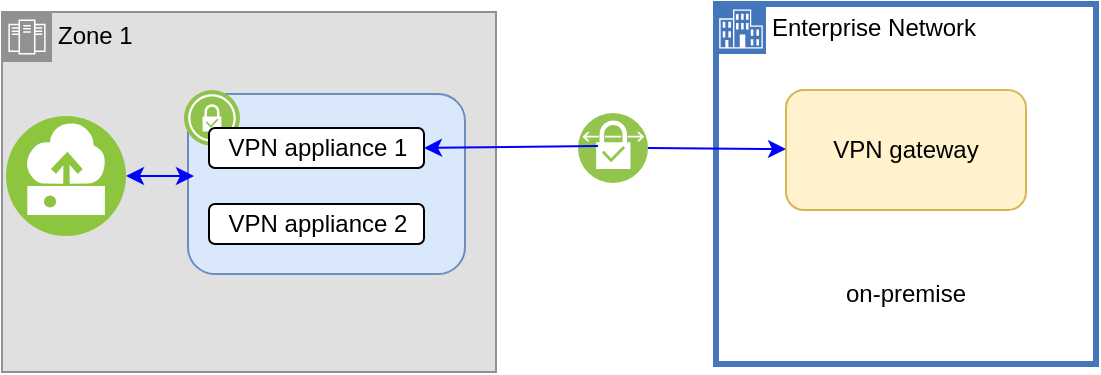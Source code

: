 <mxfile version="16.2.2" type="device" pages="2"><diagram id="37S839cJUQCyl9Pzw915" name="ha-in-single-zone"><mxGraphModel dx="707" dy="506" grid="0" gridSize="10" guides="1" tooltips="1" connect="1" arrows="1" fold="1" page="0" pageScale="1" pageWidth="850" pageHeight="1100" math="0" shadow="0"><root><mxCell id="0"/><mxCell id="1" parent="0"/><mxCell id="ttonc_1iv7WfQBkDw5pO-1" value="Zone 1" style="shape=mxgraph.ibm.box;prType=zone;fontStyle=0;verticalAlign=top;align=left;spacingLeft=32;spacingTop=4;fillColor=#E0E0E0;rounded=0;whiteSpace=wrap;html=1;strokeColor=#919191;strokeWidth=1;dashed=0;container=1;spacing=-4;collapsible=0;expand=0;recursiveResize=0;" vertex="1" parent="1"><mxGeometry x="103" y="221" width="247" height="180" as="geometry"/></mxCell><mxCell id="ttonc_1iv7WfQBkDw5pO-2" value="" style="rounded=1;whiteSpace=wrap;html=1;fillColor=#dae8fc;strokeColor=#6c8ebf;" vertex="1" parent="ttonc_1iv7WfQBkDw5pO-1"><mxGeometry x="93" y="41" width="138.5" height="90" as="geometry"/></mxCell><mxCell id="ttonc_1iv7WfQBkDw5pO-3" value="" style="aspect=fixed;perimeter=ellipsePerimeter;html=1;align=center;shadow=0;dashed=0;fontColor=#4277BB;labelBackgroundColor=#ffffff;fontSize=12;spacingTop=3;image;image=img/lib/ibm/vpc/VPNGateway.svg;" vertex="1" parent="ttonc_1iv7WfQBkDw5pO-1"><mxGeometry x="91" y="39" width="28" height="28" as="geometry"/></mxCell><mxCell id="ttonc_1iv7WfQBkDw5pO-4" value="VPN appliance 1" style="rounded=1;whiteSpace=wrap;html=1;" vertex="1" parent="ttonc_1iv7WfQBkDw5pO-1"><mxGeometry x="103.5" y="58" width="107.5" height="20" as="geometry"/></mxCell><mxCell id="ttonc_1iv7WfQBkDw5pO-5" value="VPN appliance 2" style="rounded=1;whiteSpace=wrap;html=1;" vertex="1" parent="ttonc_1iv7WfQBkDw5pO-1"><mxGeometry x="103.5" y="96" width="107.5" height="20" as="geometry"/></mxCell><mxCell id="XXOdZyRQ05UJjQnKY45E-1" value="" style="aspect=fixed;perimeter=ellipsePerimeter;html=1;align=center;shadow=0;dashed=0;fontColor=#4277BB;labelBackgroundColor=#ffffff;fontSize=12;spacingTop=3;image;image=img/lib/ibm/vpc/Instance.svg;" vertex="1" parent="ttonc_1iv7WfQBkDw5pO-1"><mxGeometry x="2" y="52" width="60" height="60" as="geometry"/></mxCell><mxCell id="XXOdZyRQ05UJjQnKY45E-2" value="" style="endArrow=classic;startArrow=classic;html=1;rounded=0;strokeColor=#0000FF;entryX=1;entryY=0.5;entryDx=0;entryDy=0;" edge="1" parent="ttonc_1iv7WfQBkDw5pO-1" target="XXOdZyRQ05UJjQnKY45E-1"><mxGeometry width="50" height="50" relative="1" as="geometry"><mxPoint x="96" y="82" as="sourcePoint"/><mxPoint x="-17" y="-7" as="targetPoint"/></mxGeometry></mxCell><mxCell id="ttonc_1iv7WfQBkDw5pO-6" value="Enterprise Network" style="shape=mxgraph.ibm.box;prType=enterprise;fontStyle=0;verticalAlign=top;align=left;spacingLeft=32;spacingTop=4;fillColor=none;rounded=0;whiteSpace=wrap;html=1;strokeColor=#4376BB;strokeWidth=3;dashed=0;container=1;spacing=-4;collapsible=0;expand=0;recursiveResize=0;" vertex="1" parent="1"><mxGeometry x="460" y="217" width="190" height="180" as="geometry"/></mxCell><mxCell id="ttonc_1iv7WfQBkDw5pO-8" value="VPN gateway" style="rounded=1;whiteSpace=wrap;html=1;fillColor=#fff2cc;strokeColor=#d6b656;" vertex="1" parent="ttonc_1iv7WfQBkDw5pO-6"><mxGeometry x="35" y="43" width="120" height="60" as="geometry"/></mxCell><mxCell id="ttonc_1iv7WfQBkDw5pO-9" value="on-premise" style="text;html=1;strokeColor=none;fillColor=none;align=center;verticalAlign=middle;whiteSpace=wrap;rounded=0;" vertex="1" parent="ttonc_1iv7WfQBkDw5pO-6"><mxGeometry x="50" y="130" width="90" height="30" as="geometry"/></mxCell><mxCell id="ttonc_1iv7WfQBkDw5pO-10" value="" style="endArrow=classic;startArrow=none;html=1;rounded=0;exitX=1;exitY=0.5;exitDx=0;exitDy=0;strokeColor=#0000FF;" edge="1" parent="1" source="ttonc_1iv7WfQBkDw5pO-11" target="ttonc_1iv7WfQBkDw5pO-8"><mxGeometry width="50" height="50" relative="1" as="geometry"><mxPoint x="280" y="220" as="sourcePoint"/><mxPoint x="330" y="170" as="targetPoint"/></mxGeometry></mxCell><mxCell id="ttonc_1iv7WfQBkDw5pO-11" value="" style="aspect=fixed;perimeter=ellipsePerimeter;html=1;align=center;shadow=0;dashed=0;fontColor=#4277BB;labelBackgroundColor=#ffffff;fontSize=12;spacingTop=3;image;image=img/lib/ibm/vpc/VPNConnection.svg;" vertex="1" parent="1"><mxGeometry x="391" y="271.5" width="35" height="35" as="geometry"/></mxCell><mxCell id="ttonc_1iv7WfQBkDw5pO-12" value="" style="endArrow=none;startArrow=classic;html=1;rounded=0;exitX=1;exitY=0.5;exitDx=0;exitDy=0;strokeColor=#0000FF;" edge="1" parent="1" source="ttonc_1iv7WfQBkDw5pO-4"><mxGeometry width="50" height="50" relative="1" as="geometry"><mxPoint x="301" y="288" as="sourcePoint"/><mxPoint x="401" y="288" as="targetPoint"/></mxGeometry></mxCell></root></mxGraphModel></diagram><diagram id="rk6dUuSWsq7Ruw3QMtP5" name="ha-in-multiple-zones"><mxGraphModel dx="1107" dy="506" grid="0" gridSize="10" guides="1" tooltips="1" connect="1" arrows="1" fold="1" page="0" pageScale="1" pageWidth="850" pageHeight="1100" math="0" shadow="0"><root><mxCell id="IkUCyp7baOrnYASCa4yy-0"/><mxCell id="IkUCyp7baOrnYASCa4yy-1" parent="IkUCyp7baOrnYASCa4yy-0"/><mxCell id="zvtvpI55aay_86TYQKIi-0" value="Region" style="shape=mxgraph.ibm.box;prType=region;fontStyle=0;verticalAlign=top;align=left;spacingLeft=32;spacingTop=4;fillColor=none;rounded=0;whiteSpace=wrap;html=1;strokeColor=#919191;strokeWidth=2;dashed=0;container=1;spacing=-4;collapsible=0;expand=0;recursiveResize=0;" vertex="1" parent="IkUCyp7baOrnYASCa4yy-1"><mxGeometry x="-118" y="263" width="259" height="257" as="geometry"/></mxCell><mxCell id="zvtvpI55aay_86TYQKIi-1" value="Zone 1" style="shape=mxgraph.ibm.box;prType=zone;fontStyle=0;verticalAlign=top;align=left;spacingLeft=32;spacingTop=4;fillColor=#E0E0E0;rounded=0;whiteSpace=wrap;html=1;strokeColor=#919191;strokeWidth=1;dashed=0;container=1;spacing=-4;collapsible=0;expand=0;recursiveResize=0;" vertex="1" parent="zvtvpI55aay_86TYQKIi-0"><mxGeometry x="17" y="26" width="229" height="102" as="geometry"/></mxCell><mxCell id="zvtvpI55aay_86TYQKIi-2" value="VPN gateway" style="aspect=fixed;perimeter=ellipsePerimeter;html=1;align=center;shadow=0;dashed=0;fontColor=#4277BB;labelBackgroundColor=#ffffff;fontSize=12;spacingTop=3;image;image=img/lib/ibm/vpc/VPNGateway.svg;" vertex="1" parent="zvtvpI55aay_86TYQKIi-1"><mxGeometry x="142" y="14.5" width="60" height="60" as="geometry"/></mxCell><mxCell id="zvtvpI55aay_86TYQKIi-3" value="Instances" style="aspect=fixed;perimeter=ellipsePerimeter;html=1;align=center;shadow=0;dashed=0;fontColor=#4277BB;labelBackgroundColor=#ffffff;fontSize=12;spacingTop=3;image;image=img/lib/ibm/vpc/Instance.svg;" vertex="1" parent="zvtvpI55aay_86TYQKIi-1"><mxGeometry x="43" y="14.5" width="60" height="60" as="geometry"/></mxCell><mxCell id="gjSWt3eoyISZSedTb0fe-0" value="" style="endArrow=classic;startArrow=classic;html=1;rounded=0;strokeColor=#0000FF;entryX=0;entryY=0.5;entryDx=0;entryDy=0;exitX=1;exitY=0.5;exitDx=0;exitDy=0;" edge="1" parent="zvtvpI55aay_86TYQKIi-1" source="zvtvpI55aay_86TYQKIi-3" target="zvtvpI55aay_86TYQKIi-2"><mxGeometry width="50" height="50" relative="1" as="geometry"><mxPoint x="114" y="-16" as="sourcePoint"/><mxPoint x="164" y="-66" as="targetPoint"/></mxGeometry></mxCell><mxCell id="kWFGgHQ4Ipd96L5P1ksI-3" value="Zone 2" style="shape=mxgraph.ibm.box;prType=zone;fontStyle=0;verticalAlign=top;align=left;spacingLeft=32;spacingTop=4;fillColor=#E0E0E0;rounded=0;whiteSpace=wrap;html=1;strokeColor=#919191;strokeWidth=1;dashed=0;container=1;spacing=-4;collapsible=0;expand=0;recursiveResize=0;" vertex="1" parent="zvtvpI55aay_86TYQKIi-0"><mxGeometry x="15" y="145" width="229" height="102" as="geometry"/></mxCell><mxCell id="kWFGgHQ4Ipd96L5P1ksI-4" value="VPN gateway" style="aspect=fixed;perimeter=ellipsePerimeter;html=1;align=center;shadow=0;dashed=0;fontColor=#4277BB;labelBackgroundColor=#ffffff;fontSize=12;spacingTop=3;image;image=img/lib/ibm/vpc/VPNGateway.svg;" vertex="1" parent="kWFGgHQ4Ipd96L5P1ksI-3"><mxGeometry x="142" y="14.5" width="60" height="60" as="geometry"/></mxCell><mxCell id="kWFGgHQ4Ipd96L5P1ksI-5" value="Instances" style="aspect=fixed;perimeter=ellipsePerimeter;html=1;align=center;shadow=0;dashed=0;fontColor=#4277BB;labelBackgroundColor=#ffffff;fontSize=12;spacingTop=3;image;image=img/lib/ibm/vpc/Instance.svg;" vertex="1" parent="kWFGgHQ4Ipd96L5P1ksI-3"><mxGeometry x="43" y="14.5" width="60" height="60" as="geometry"/></mxCell><mxCell id="kWFGgHQ4Ipd96L5P1ksI-6" value="" style="endArrow=classic;startArrow=classic;html=1;rounded=0;strokeColor=#00CC00;entryX=0;entryY=0.5;entryDx=0;entryDy=0;exitX=1;exitY=0.5;exitDx=0;exitDy=0;" edge="1" parent="kWFGgHQ4Ipd96L5P1ksI-3" source="kWFGgHQ4Ipd96L5P1ksI-5" target="kWFGgHQ4Ipd96L5P1ksI-4"><mxGeometry width="50" height="50" relative="1" as="geometry"><mxPoint x="114" y="-16" as="sourcePoint"/><mxPoint x="164" y="-66" as="targetPoint"/></mxGeometry></mxCell><mxCell id="kWFGgHQ4Ipd96L5P1ksI-0" value="Enterprise Network" style="shape=mxgraph.ibm.box;prType=enterprise;fontStyle=0;verticalAlign=top;align=left;spacingLeft=32;spacingTop=4;fillColor=none;rounded=0;whiteSpace=wrap;html=1;strokeColor=#4376BB;strokeWidth=3;dashed=0;container=1;spacing=-4;collapsible=0;expand=0;recursiveResize=0;" vertex="1" parent="IkUCyp7baOrnYASCa4yy-1"><mxGeometry x="266" y="270" width="211" height="246" as="geometry"/></mxCell><mxCell id="kWFGgHQ4Ipd96L5P1ksI-1" value="VPN gateway" style="rounded=1;whiteSpace=wrap;html=1;fillColor=#fff2cc;strokeColor=#d6b656;" vertex="1" parent="kWFGgHQ4Ipd96L5P1ksI-0"><mxGeometry x="49" y="85" width="120" height="60" as="geometry"/></mxCell><mxCell id="kWFGgHQ4Ipd96L5P1ksI-2" value="on-premise" style="text;html=1;strokeColor=none;fillColor=none;align=center;verticalAlign=middle;whiteSpace=wrap;rounded=0;" vertex="1" parent="kWFGgHQ4Ipd96L5P1ksI-0"><mxGeometry x="63" y="167" width="90" height="30" as="geometry"/></mxCell><mxCell id="kWFGgHQ4Ipd96L5P1ksI-7" value="" style="endArrow=classic;startArrow=none;html=1;rounded=0;strokeColor=#0000FF;exitX=1;exitY=0.5;exitDx=0;exitDy=0;entryX=0;entryY=0.5;entryDx=0;entryDy=0;" edge="1" parent="IkUCyp7baOrnYASCa4yy-1" source="kWFGgHQ4Ipd96L5P1ksI-9" target="kWFGgHQ4Ipd96L5P1ksI-1"><mxGeometry width="50" height="50" relative="1" as="geometry"><mxPoint x="103" y="228" as="sourcePoint"/><mxPoint x="153" y="178" as="targetPoint"/></mxGeometry></mxCell><mxCell id="kWFGgHQ4Ipd96L5P1ksI-8" value="" style="endArrow=classic;startArrow=none;html=1;rounded=0;strokeColor=#00CC00;exitX=1;exitY=0.5;exitDx=0;exitDy=0;entryX=0;entryY=0.5;entryDx=0;entryDy=0;" edge="1" parent="IkUCyp7baOrnYASCa4yy-1" source="kWFGgHQ4Ipd96L5P1ksI-11" target="kWFGgHQ4Ipd96L5P1ksI-1"><mxGeometry width="50" height="50" relative="1" as="geometry"><mxPoint x="167" y="434" as="sourcePoint"/><mxPoint x="217" y="384" as="targetPoint"/></mxGeometry></mxCell><mxCell id="kWFGgHQ4Ipd96L5P1ksI-9" value="" style="aspect=fixed;perimeter=ellipsePerimeter;html=1;align=center;shadow=0;dashed=0;fontColor=#4277BB;labelBackgroundColor=#ffffff;fontSize=12;spacingTop=3;image;image=img/lib/ibm/vpc/VPNConnection.svg;" vertex="1" parent="IkUCyp7baOrnYASCa4yy-1"><mxGeometry x="193" y="342" width="32" height="32" as="geometry"/></mxCell><mxCell id="kWFGgHQ4Ipd96L5P1ksI-10" value="" style="endArrow=none;startArrow=classic;html=1;rounded=0;strokeColor=#0000FF;exitX=1;exitY=0.5;exitDx=0;exitDy=0;entryX=0;entryY=0.5;entryDx=0;entryDy=0;" edge="1" parent="IkUCyp7baOrnYASCa4yy-1" source="zvtvpI55aay_86TYQKIi-2" target="kWFGgHQ4Ipd96L5P1ksI-9"><mxGeometry width="50" height="50" relative="1" as="geometry"><mxPoint x="101" y="333.5" as="sourcePoint"/><mxPoint x="316" y="385" as="targetPoint"/></mxGeometry></mxCell><mxCell id="kWFGgHQ4Ipd96L5P1ksI-11" value="" style="aspect=fixed;perimeter=ellipsePerimeter;html=1;align=center;shadow=0;dashed=0;fontColor=#4277BB;labelBackgroundColor=#ffffff;fontSize=12;spacingTop=3;image;image=img/lib/ibm/vpc/VPNConnection.svg;" vertex="1" parent="IkUCyp7baOrnYASCa4yy-1"><mxGeometry x="195" y="400" width="32" height="32" as="geometry"/></mxCell><mxCell id="kWFGgHQ4Ipd96L5P1ksI-12" value="" style="endArrow=none;startArrow=classic;html=1;rounded=0;strokeColor=#00CC00;exitX=1;exitY=0.5;exitDx=0;exitDy=0;entryX=0;entryY=0.5;entryDx=0;entryDy=0;" edge="1" parent="IkUCyp7baOrnYASCa4yy-1" source="kWFGgHQ4Ipd96L5P1ksI-4" target="kWFGgHQ4Ipd96L5P1ksI-11"><mxGeometry width="50" height="50" relative="1" as="geometry"><mxPoint x="99" y="452.5" as="sourcePoint"/><mxPoint x="316" y="385" as="targetPoint"/></mxGeometry></mxCell></root></mxGraphModel></diagram></mxfile>
